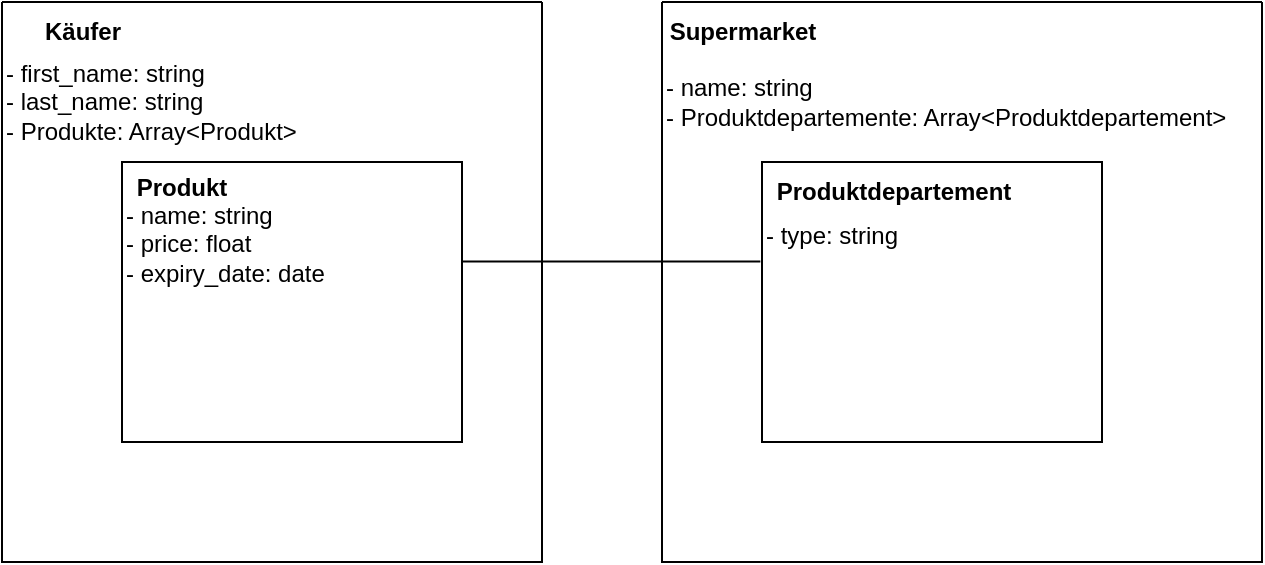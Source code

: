<mxfile version="24.5.4" type="device">
  <diagram name="Page-1" id="iTaQtTZjZEj62ZMDOqDl">
    <mxGraphModel dx="1358" dy="651" grid="1" gridSize="10" guides="1" tooltips="1" connect="1" arrows="1" fold="1" page="1" pageScale="1" pageWidth="827" pageHeight="1169" math="0" shadow="0">
      <root>
        <mxCell id="0" />
        <mxCell id="1" parent="0" />
        <mxCell id="1nOZqePF209E_ij1w8Ql-1" value="" style="swimlane;startSize=0;" vertex="1" parent="1">
          <mxGeometry x="110" y="50" width="270" height="280" as="geometry" />
        </mxCell>
        <mxCell id="1nOZqePF209E_ij1w8Ql-2" value="" style="whiteSpace=wrap;html=1;" vertex="1" parent="1nOZqePF209E_ij1w8Ql-1">
          <mxGeometry x="60" y="80" width="170" height="140" as="geometry" />
        </mxCell>
        <mxCell id="1nOZqePF209E_ij1w8Ql-3" value="&lt;b&gt;Produkt&lt;/b&gt;" style="text;html=1;align=center;verticalAlign=middle;whiteSpace=wrap;rounded=0;" vertex="1" parent="1nOZqePF209E_ij1w8Ql-1">
          <mxGeometry x="60" y="78" width="60" height="30" as="geometry" />
        </mxCell>
        <mxCell id="1nOZqePF209E_ij1w8Ql-4" value="- name: string&lt;br&gt;&lt;div&gt;&lt;span style=&quot;background-color: initial;&quot;&gt;- price: float&lt;/span&gt;&lt;/div&gt;&lt;div&gt;- expiry_date: date&lt;span style=&quot;background-color: initial;&quot;&gt;&lt;br&gt;&lt;/span&gt;&lt;br&gt;&lt;/div&gt;" style="text;html=1;align=left;verticalAlign=middle;resizable=0;points=[];autosize=1;strokeColor=none;fillColor=none;" vertex="1" parent="1nOZqePF209E_ij1w8Ql-1">
          <mxGeometry x="60" y="93" width="120" height="70" as="geometry" />
        </mxCell>
        <mxCell id="1nOZqePF209E_ij1w8Ql-5" value="&lt;span style=&quot;&quot;&gt;- first_name: string&lt;/span&gt;&lt;div&gt;&lt;span style=&quot;&quot;&gt;- last_name: string&lt;/span&gt;&lt;div&gt;&lt;span style=&quot;background-color: initial;&quot;&gt;- Produkte&lt;/span&gt;&lt;span style=&quot;background-color: initial;&quot;&gt;: Array&lt;/span&gt;&lt;span style=&quot;background-color: initial;&quot;&gt;&amp;lt;Produkt&amp;gt;&lt;/span&gt;&lt;/div&gt;&lt;/div&gt;" style="text;html=1;align=left;verticalAlign=middle;resizable=0;points=[];autosize=1;strokeColor=none;fillColor=none;" vertex="1" parent="1nOZqePF209E_ij1w8Ql-1">
          <mxGeometry y="20" width="170" height="60" as="geometry" />
        </mxCell>
        <mxCell id="1nOZqePF209E_ij1w8Ql-6" value="&lt;b&gt;Käufer&lt;/b&gt;" style="text;html=1;align=center;verticalAlign=middle;resizable=0;points=[];autosize=1;strokeColor=none;fillColor=none;" vertex="1" parent="1nOZqePF209E_ij1w8Ql-1">
          <mxGeometry x="10" width="60" height="30" as="geometry" />
        </mxCell>
        <mxCell id="1nOZqePF209E_ij1w8Ql-14" value="" style="whiteSpace=wrap;html=1;" vertex="1" parent="1">
          <mxGeometry x="490" y="130" width="170" height="140" as="geometry" />
        </mxCell>
        <mxCell id="1nOZqePF209E_ij1w8Ql-15" value="&lt;b&gt;Produktdepartement&lt;/b&gt;" style="text;html=1;align=center;verticalAlign=middle;whiteSpace=wrap;rounded=0;" vertex="1" parent="1">
          <mxGeometry x="496" y="130" width="120" height="30" as="geometry" />
        </mxCell>
        <mxCell id="1nOZqePF209E_ij1w8Ql-16" value="&lt;div&gt;&lt;span style=&quot;background-color: initial;&quot;&gt;- type: string&lt;/span&gt;&lt;/div&gt;&lt;div&gt;&lt;span style=&quot;background-color: initial;&quot;&gt;&lt;br&gt;&lt;/span&gt;&lt;/div&gt;&lt;div&gt;&lt;br&gt;&lt;/div&gt;" style="text;html=1;align=left;verticalAlign=middle;resizable=0;points=[];autosize=1;strokeColor=none;fillColor=none;" vertex="1" parent="1">
          <mxGeometry x="490" y="151" width="90" height="60" as="geometry" />
        </mxCell>
        <mxCell id="1nOZqePF209E_ij1w8Ql-19" value="" style="endArrow=none;html=1;rounded=0;exitX=-0.009;exitY=0.479;exitDx=0;exitDy=0;entryX=0.999;entryY=0.355;entryDx=0;entryDy=0;entryPerimeter=0;exitPerimeter=0;" edge="1" parent="1" source="1nOZqePF209E_ij1w8Ql-16" target="1nOZqePF209E_ij1w8Ql-2">
          <mxGeometry width="50" height="50" relative="1" as="geometry">
            <mxPoint x="586" y="180.78" as="sourcePoint" />
            <mxPoint x="380" y="180.78" as="targetPoint" />
          </mxGeometry>
        </mxCell>
        <mxCell id="1nOZqePF209E_ij1w8Ql-34" value="" style="swimlane;startSize=0;" vertex="1" parent="1">
          <mxGeometry x="440" y="50" width="300" height="280" as="geometry" />
        </mxCell>
        <mxCell id="1nOZqePF209E_ij1w8Ql-38" value="&lt;span style=&quot;&quot;&gt;- name: string&lt;/span&gt;&lt;div&gt;&lt;div&gt;&lt;span style=&quot;background-color: initial;&quot;&gt;- Produktdepartemente&lt;/span&gt;&lt;span style=&quot;background-color: initial;&quot;&gt;: Array&lt;/span&gt;&lt;span style=&quot;background-color: initial;&quot;&gt;&amp;lt;Produktdepartement&amp;gt;&lt;/span&gt;&lt;/div&gt;&lt;/div&gt;" style="text;html=1;align=left;verticalAlign=middle;resizable=0;points=[];autosize=1;strokeColor=none;fillColor=none;" vertex="1" parent="1nOZqePF209E_ij1w8Ql-34">
          <mxGeometry y="30" width="300" height="40" as="geometry" />
        </mxCell>
        <mxCell id="1nOZqePF209E_ij1w8Ql-39" value="&lt;b&gt;Supermarket&lt;/b&gt;" style="text;html=1;align=center;verticalAlign=middle;resizable=0;points=[];autosize=1;strokeColor=none;fillColor=none;" vertex="1" parent="1nOZqePF209E_ij1w8Ql-34">
          <mxGeometry x="-10" width="100" height="30" as="geometry" />
        </mxCell>
      </root>
    </mxGraphModel>
  </diagram>
</mxfile>
